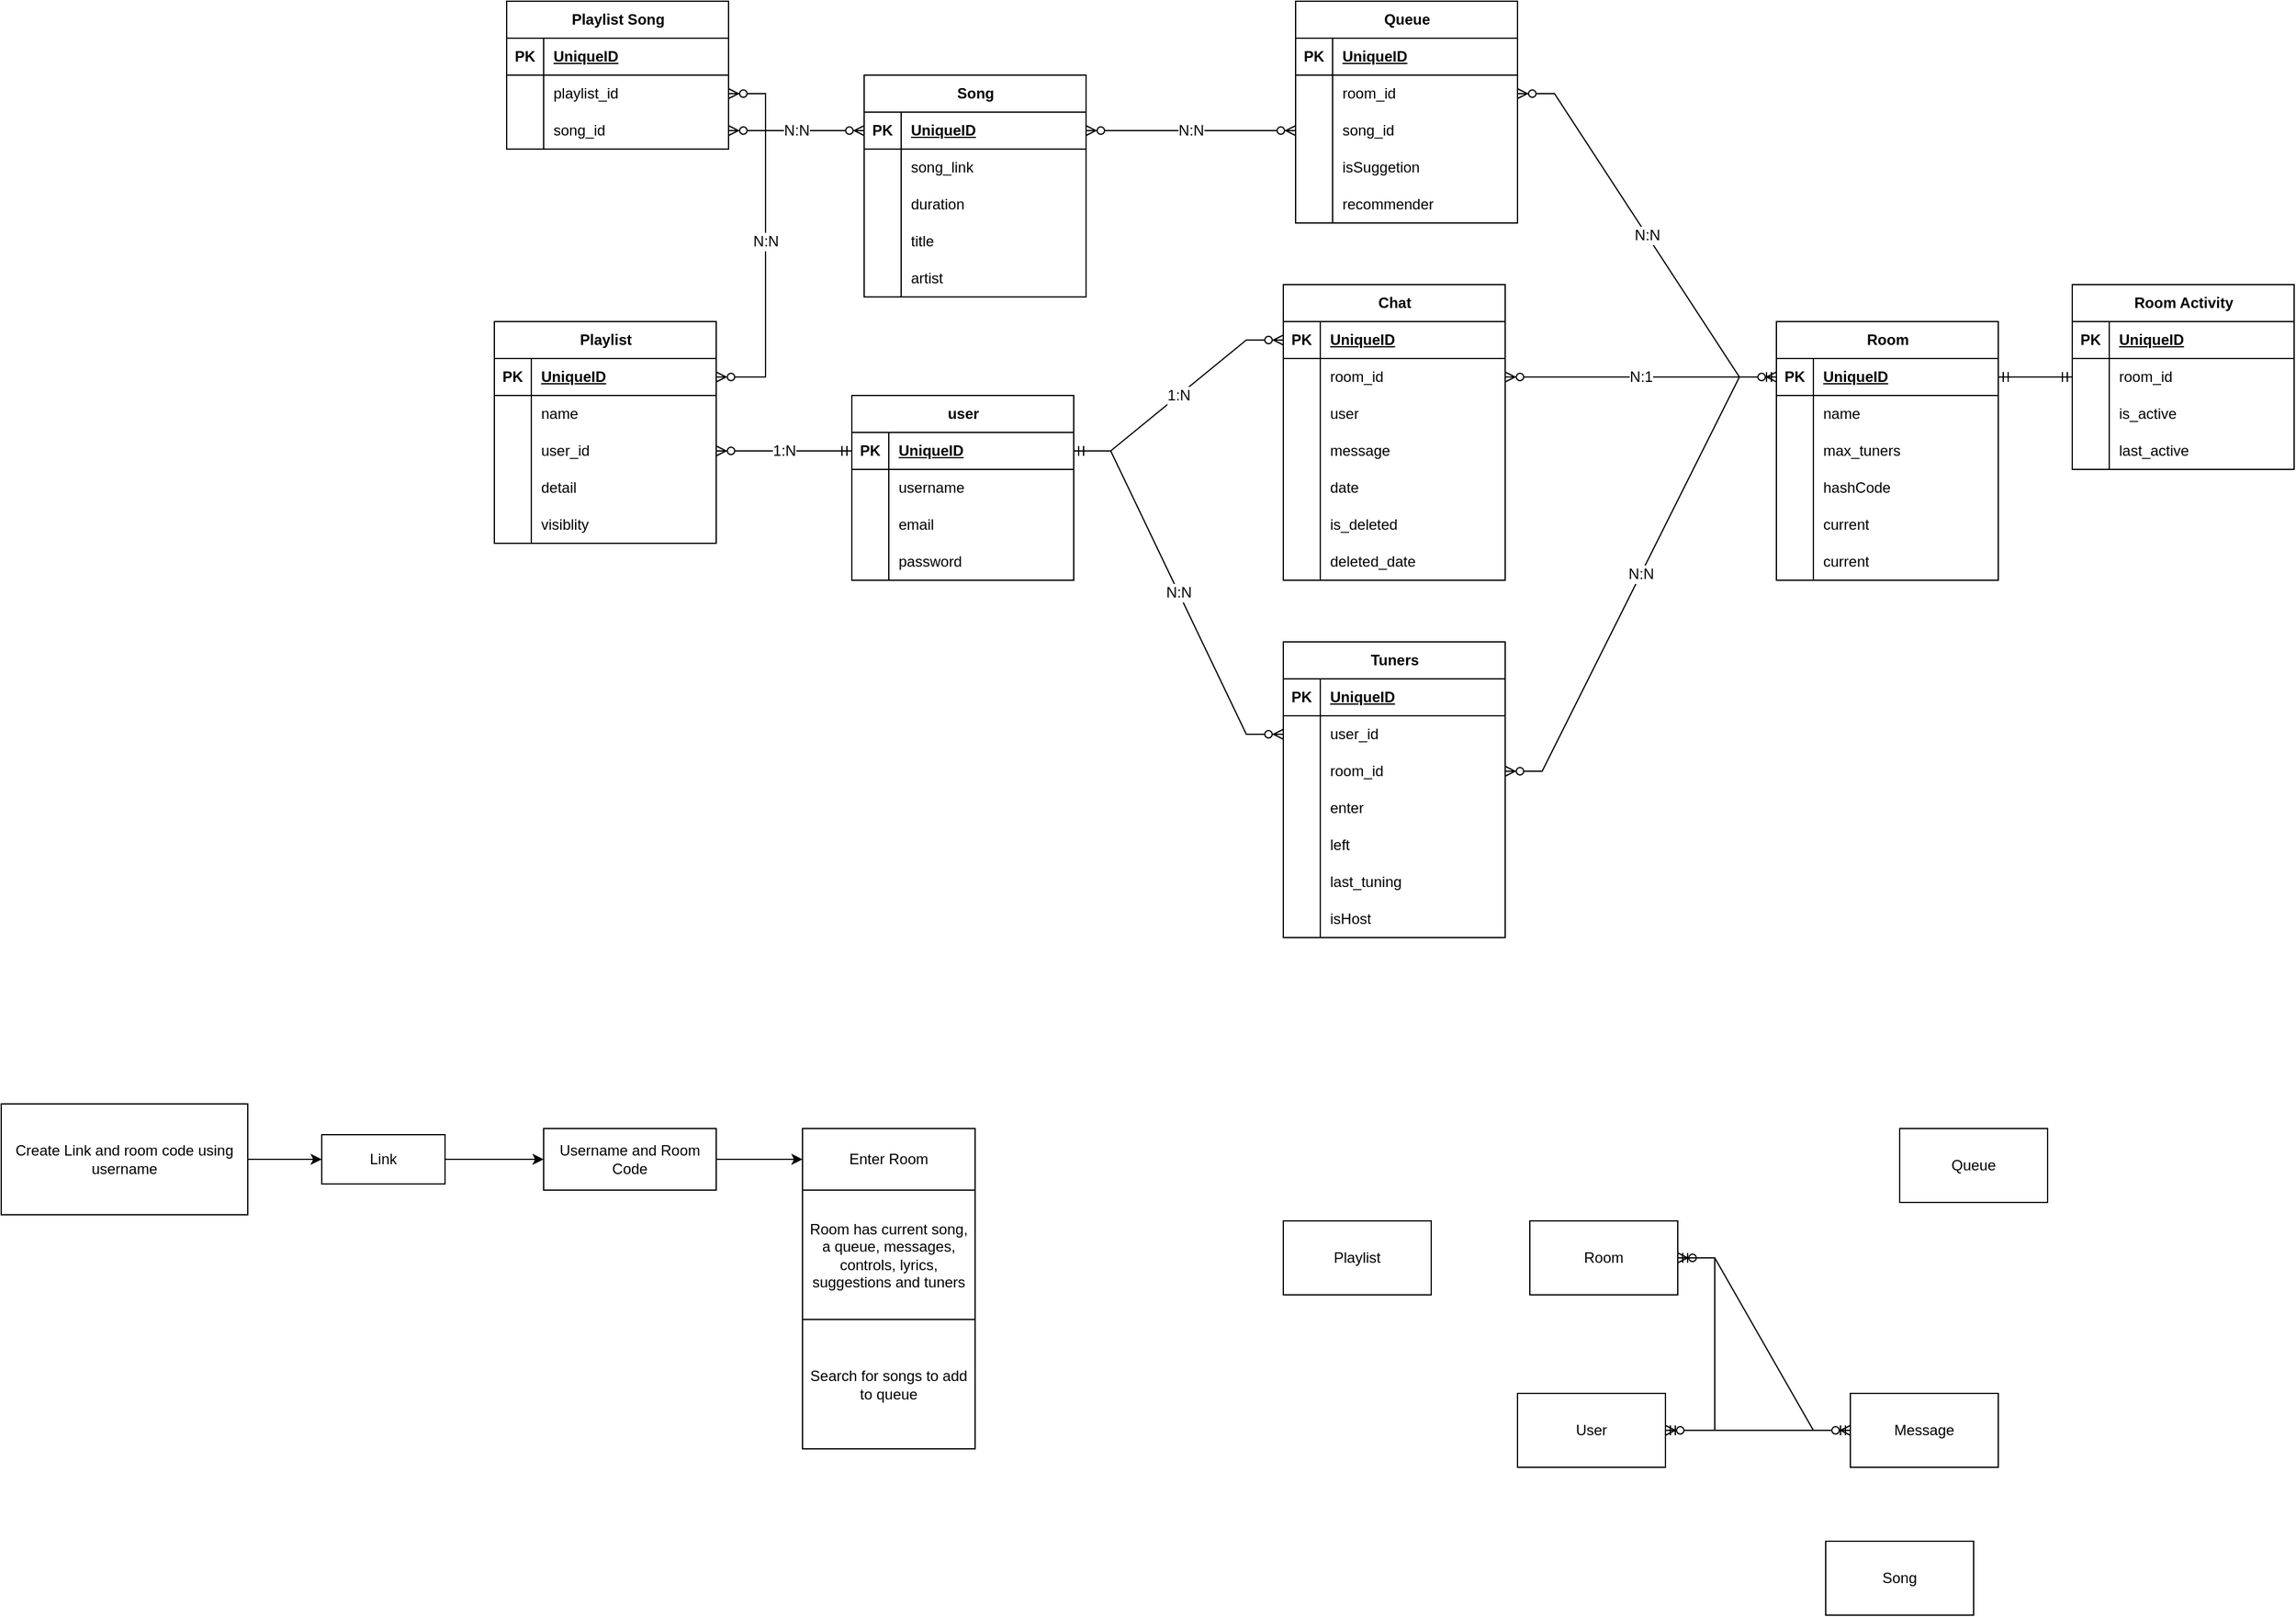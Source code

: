 <mxfile version="25.0.3">
  <diagram name="Page-1" id="rx3iFPvRN9Q11TfJFBri">
    <mxGraphModel dx="2376" dy="1898" grid="1" gridSize="10" guides="1" tooltips="1" connect="1" arrows="1" fold="1" page="1" pageScale="1" pageWidth="850" pageHeight="1100" math="0" shadow="0">
      <root>
        <mxCell id="0" />
        <mxCell id="1" parent="0" />
        <mxCell id="g3I9IF7laxxbKcD7NQdC-1" value="user" style="shape=table;startSize=30;container=1;collapsible=1;childLayout=tableLayout;fixedRows=1;rowLines=0;fontStyle=1;align=center;resizeLast=1;html=1;" parent="1" vertex="1">
          <mxGeometry x="450" y="140" width="180" height="150" as="geometry" />
        </mxCell>
        <mxCell id="g3I9IF7laxxbKcD7NQdC-2" value="" style="shape=tableRow;horizontal=0;startSize=0;swimlaneHead=0;swimlaneBody=0;fillColor=none;collapsible=0;dropTarget=0;points=[[0,0.5],[1,0.5]];portConstraint=eastwest;top=0;left=0;right=0;bottom=1;" parent="g3I9IF7laxxbKcD7NQdC-1" vertex="1">
          <mxGeometry y="30" width="180" height="30" as="geometry" />
        </mxCell>
        <mxCell id="g3I9IF7laxxbKcD7NQdC-3" value="PK" style="shape=partialRectangle;connectable=0;fillColor=none;top=0;left=0;bottom=0;right=0;fontStyle=1;overflow=hidden;whiteSpace=wrap;html=1;" parent="g3I9IF7laxxbKcD7NQdC-2" vertex="1">
          <mxGeometry width="30" height="30" as="geometry">
            <mxRectangle width="30" height="30" as="alternateBounds" />
          </mxGeometry>
        </mxCell>
        <mxCell id="g3I9IF7laxxbKcD7NQdC-4" value="UniqueID" style="shape=partialRectangle;connectable=0;fillColor=none;top=0;left=0;bottom=0;right=0;align=left;spacingLeft=6;fontStyle=5;overflow=hidden;whiteSpace=wrap;html=1;" parent="g3I9IF7laxxbKcD7NQdC-2" vertex="1">
          <mxGeometry x="30" width="150" height="30" as="geometry">
            <mxRectangle width="150" height="30" as="alternateBounds" />
          </mxGeometry>
        </mxCell>
        <mxCell id="g3I9IF7laxxbKcD7NQdC-5" value="" style="shape=tableRow;horizontal=0;startSize=0;swimlaneHead=0;swimlaneBody=0;fillColor=none;collapsible=0;dropTarget=0;points=[[0,0.5],[1,0.5]];portConstraint=eastwest;top=0;left=0;right=0;bottom=0;" parent="g3I9IF7laxxbKcD7NQdC-1" vertex="1">
          <mxGeometry y="60" width="180" height="30" as="geometry" />
        </mxCell>
        <mxCell id="g3I9IF7laxxbKcD7NQdC-6" value="" style="shape=partialRectangle;connectable=0;fillColor=none;top=0;left=0;bottom=0;right=0;editable=1;overflow=hidden;whiteSpace=wrap;html=1;" parent="g3I9IF7laxxbKcD7NQdC-5" vertex="1">
          <mxGeometry width="30" height="30" as="geometry">
            <mxRectangle width="30" height="30" as="alternateBounds" />
          </mxGeometry>
        </mxCell>
        <mxCell id="g3I9IF7laxxbKcD7NQdC-7" value="username" style="shape=partialRectangle;connectable=0;fillColor=none;top=0;left=0;bottom=0;right=0;align=left;spacingLeft=6;overflow=hidden;whiteSpace=wrap;html=1;" parent="g3I9IF7laxxbKcD7NQdC-5" vertex="1">
          <mxGeometry x="30" width="150" height="30" as="geometry">
            <mxRectangle width="150" height="30" as="alternateBounds" />
          </mxGeometry>
        </mxCell>
        <mxCell id="g3I9IF7laxxbKcD7NQdC-8" value="" style="shape=tableRow;horizontal=0;startSize=0;swimlaneHead=0;swimlaneBody=0;fillColor=none;collapsible=0;dropTarget=0;points=[[0,0.5],[1,0.5]];portConstraint=eastwest;top=0;left=0;right=0;bottom=0;" parent="g3I9IF7laxxbKcD7NQdC-1" vertex="1">
          <mxGeometry y="90" width="180" height="30" as="geometry" />
        </mxCell>
        <mxCell id="g3I9IF7laxxbKcD7NQdC-9" value="" style="shape=partialRectangle;connectable=0;fillColor=none;top=0;left=0;bottom=0;right=0;editable=1;overflow=hidden;whiteSpace=wrap;html=1;" parent="g3I9IF7laxxbKcD7NQdC-8" vertex="1">
          <mxGeometry width="30" height="30" as="geometry">
            <mxRectangle width="30" height="30" as="alternateBounds" />
          </mxGeometry>
        </mxCell>
        <mxCell id="g3I9IF7laxxbKcD7NQdC-10" value="email" style="shape=partialRectangle;connectable=0;fillColor=none;top=0;left=0;bottom=0;right=0;align=left;spacingLeft=6;overflow=hidden;whiteSpace=wrap;html=1;" parent="g3I9IF7laxxbKcD7NQdC-8" vertex="1">
          <mxGeometry x="30" width="150" height="30" as="geometry">
            <mxRectangle width="150" height="30" as="alternateBounds" />
          </mxGeometry>
        </mxCell>
        <mxCell id="g3I9IF7laxxbKcD7NQdC-11" value="" style="shape=tableRow;horizontal=0;startSize=0;swimlaneHead=0;swimlaneBody=0;fillColor=none;collapsible=0;dropTarget=0;points=[[0,0.5],[1,0.5]];portConstraint=eastwest;top=0;left=0;right=0;bottom=0;" parent="g3I9IF7laxxbKcD7NQdC-1" vertex="1">
          <mxGeometry y="120" width="180" height="30" as="geometry" />
        </mxCell>
        <mxCell id="g3I9IF7laxxbKcD7NQdC-12" value="" style="shape=partialRectangle;connectable=0;fillColor=none;top=0;left=0;bottom=0;right=0;editable=1;overflow=hidden;whiteSpace=wrap;html=1;" parent="g3I9IF7laxxbKcD7NQdC-11" vertex="1">
          <mxGeometry width="30" height="30" as="geometry">
            <mxRectangle width="30" height="30" as="alternateBounds" />
          </mxGeometry>
        </mxCell>
        <mxCell id="g3I9IF7laxxbKcD7NQdC-13" value="password" style="shape=partialRectangle;connectable=0;fillColor=none;top=0;left=0;bottom=0;right=0;align=left;spacingLeft=6;overflow=hidden;whiteSpace=wrap;html=1;" parent="g3I9IF7laxxbKcD7NQdC-11" vertex="1">
          <mxGeometry x="30" width="150" height="30" as="geometry">
            <mxRectangle width="150" height="30" as="alternateBounds" />
          </mxGeometry>
        </mxCell>
        <mxCell id="g3I9IF7laxxbKcD7NQdC-14" value="Room" style="shape=table;startSize=30;container=1;collapsible=1;childLayout=tableLayout;fixedRows=1;rowLines=0;fontStyle=1;align=center;resizeLast=1;html=1;" parent="1" vertex="1">
          <mxGeometry x="1200" y="80" width="180" height="210" as="geometry" />
        </mxCell>
        <mxCell id="g3I9IF7laxxbKcD7NQdC-15" value="" style="shape=tableRow;horizontal=0;startSize=0;swimlaneHead=0;swimlaneBody=0;fillColor=none;collapsible=0;dropTarget=0;points=[[0,0.5],[1,0.5]];portConstraint=eastwest;top=0;left=0;right=0;bottom=1;" parent="g3I9IF7laxxbKcD7NQdC-14" vertex="1">
          <mxGeometry y="30" width="180" height="30" as="geometry" />
        </mxCell>
        <mxCell id="g3I9IF7laxxbKcD7NQdC-16" value="PK" style="shape=partialRectangle;connectable=0;fillColor=none;top=0;left=0;bottom=0;right=0;fontStyle=1;overflow=hidden;whiteSpace=wrap;html=1;" parent="g3I9IF7laxxbKcD7NQdC-15" vertex="1">
          <mxGeometry width="30" height="30" as="geometry">
            <mxRectangle width="30" height="30" as="alternateBounds" />
          </mxGeometry>
        </mxCell>
        <mxCell id="g3I9IF7laxxbKcD7NQdC-17" value="UniqueID" style="shape=partialRectangle;connectable=0;fillColor=none;top=0;left=0;bottom=0;right=0;align=left;spacingLeft=6;fontStyle=5;overflow=hidden;whiteSpace=wrap;html=1;" parent="g3I9IF7laxxbKcD7NQdC-15" vertex="1">
          <mxGeometry x="30" width="150" height="30" as="geometry">
            <mxRectangle width="150" height="30" as="alternateBounds" />
          </mxGeometry>
        </mxCell>
        <mxCell id="g3I9IF7laxxbKcD7NQdC-18" value="" style="shape=tableRow;horizontal=0;startSize=0;swimlaneHead=0;swimlaneBody=0;fillColor=none;collapsible=0;dropTarget=0;points=[[0,0.5],[1,0.5]];portConstraint=eastwest;top=0;left=0;right=0;bottom=0;" parent="g3I9IF7laxxbKcD7NQdC-14" vertex="1">
          <mxGeometry y="60" width="180" height="30" as="geometry" />
        </mxCell>
        <mxCell id="g3I9IF7laxxbKcD7NQdC-19" value="" style="shape=partialRectangle;connectable=0;fillColor=none;top=0;left=0;bottom=0;right=0;editable=1;overflow=hidden;whiteSpace=wrap;html=1;" parent="g3I9IF7laxxbKcD7NQdC-18" vertex="1">
          <mxGeometry width="30" height="30" as="geometry">
            <mxRectangle width="30" height="30" as="alternateBounds" />
          </mxGeometry>
        </mxCell>
        <mxCell id="g3I9IF7laxxbKcD7NQdC-20" value="name" style="shape=partialRectangle;connectable=0;fillColor=none;top=0;left=0;bottom=0;right=0;align=left;spacingLeft=6;overflow=hidden;whiteSpace=wrap;html=1;" parent="g3I9IF7laxxbKcD7NQdC-18" vertex="1">
          <mxGeometry x="30" width="150" height="30" as="geometry">
            <mxRectangle width="150" height="30" as="alternateBounds" />
          </mxGeometry>
        </mxCell>
        <mxCell id="g3I9IF7laxxbKcD7NQdC-21" value="" style="shape=tableRow;horizontal=0;startSize=0;swimlaneHead=0;swimlaneBody=0;fillColor=none;collapsible=0;dropTarget=0;points=[[0,0.5],[1,0.5]];portConstraint=eastwest;top=0;left=0;right=0;bottom=0;" parent="g3I9IF7laxxbKcD7NQdC-14" vertex="1">
          <mxGeometry y="90" width="180" height="30" as="geometry" />
        </mxCell>
        <mxCell id="g3I9IF7laxxbKcD7NQdC-22" value="" style="shape=partialRectangle;connectable=0;fillColor=none;top=0;left=0;bottom=0;right=0;editable=1;overflow=hidden;whiteSpace=wrap;html=1;" parent="g3I9IF7laxxbKcD7NQdC-21" vertex="1">
          <mxGeometry width="30" height="30" as="geometry">
            <mxRectangle width="30" height="30" as="alternateBounds" />
          </mxGeometry>
        </mxCell>
        <mxCell id="g3I9IF7laxxbKcD7NQdC-23" value="max_tuners" style="shape=partialRectangle;connectable=0;fillColor=none;top=0;left=0;bottom=0;right=0;align=left;spacingLeft=6;overflow=hidden;whiteSpace=wrap;html=1;" parent="g3I9IF7laxxbKcD7NQdC-21" vertex="1">
          <mxGeometry x="30" width="150" height="30" as="geometry">
            <mxRectangle width="150" height="30" as="alternateBounds" />
          </mxGeometry>
        </mxCell>
        <mxCell id="g3I9IF7laxxbKcD7NQdC-24" value="" style="shape=tableRow;horizontal=0;startSize=0;swimlaneHead=0;swimlaneBody=0;fillColor=none;collapsible=0;dropTarget=0;points=[[0,0.5],[1,0.5]];portConstraint=eastwest;top=0;left=0;right=0;bottom=0;" parent="g3I9IF7laxxbKcD7NQdC-14" vertex="1">
          <mxGeometry y="120" width="180" height="30" as="geometry" />
        </mxCell>
        <mxCell id="g3I9IF7laxxbKcD7NQdC-25" value="" style="shape=partialRectangle;connectable=0;fillColor=none;top=0;left=0;bottom=0;right=0;editable=1;overflow=hidden;whiteSpace=wrap;html=1;" parent="g3I9IF7laxxbKcD7NQdC-24" vertex="1">
          <mxGeometry width="30" height="30" as="geometry">
            <mxRectangle width="30" height="30" as="alternateBounds" />
          </mxGeometry>
        </mxCell>
        <mxCell id="g3I9IF7laxxbKcD7NQdC-26" value="hashCode" style="shape=partialRectangle;connectable=0;fillColor=none;top=0;left=0;bottom=0;right=0;align=left;spacingLeft=6;overflow=hidden;whiteSpace=wrap;html=1;" parent="g3I9IF7laxxbKcD7NQdC-24" vertex="1">
          <mxGeometry x="30" width="150" height="30" as="geometry">
            <mxRectangle width="150" height="30" as="alternateBounds" />
          </mxGeometry>
        </mxCell>
        <mxCell id="g3I9IF7laxxbKcD7NQdC-40" style="shape=tableRow;horizontal=0;startSize=0;swimlaneHead=0;swimlaneBody=0;fillColor=none;collapsible=0;dropTarget=0;points=[[0,0.5],[1,0.5]];portConstraint=eastwest;top=0;left=0;right=0;bottom=0;" parent="g3I9IF7laxxbKcD7NQdC-14" vertex="1">
          <mxGeometry y="150" width="180" height="30" as="geometry" />
        </mxCell>
        <mxCell id="g3I9IF7laxxbKcD7NQdC-41" style="shape=partialRectangle;connectable=0;fillColor=none;top=0;left=0;bottom=0;right=0;editable=1;overflow=hidden;whiteSpace=wrap;html=1;" parent="g3I9IF7laxxbKcD7NQdC-40" vertex="1">
          <mxGeometry width="30" height="30" as="geometry">
            <mxRectangle width="30" height="30" as="alternateBounds" />
          </mxGeometry>
        </mxCell>
        <mxCell id="g3I9IF7laxxbKcD7NQdC-42" value="current" style="shape=partialRectangle;connectable=0;fillColor=none;top=0;left=0;bottom=0;right=0;align=left;spacingLeft=6;overflow=hidden;whiteSpace=wrap;html=1;" parent="g3I9IF7laxxbKcD7NQdC-40" vertex="1">
          <mxGeometry x="30" width="150" height="30" as="geometry">
            <mxRectangle width="150" height="30" as="alternateBounds" />
          </mxGeometry>
        </mxCell>
        <mxCell id="g3I9IF7laxxbKcD7NQdC-43" style="shape=tableRow;horizontal=0;startSize=0;swimlaneHead=0;swimlaneBody=0;fillColor=none;collapsible=0;dropTarget=0;points=[[0,0.5],[1,0.5]];portConstraint=eastwest;top=0;left=0;right=0;bottom=0;" parent="g3I9IF7laxxbKcD7NQdC-14" vertex="1">
          <mxGeometry y="180" width="180" height="30" as="geometry" />
        </mxCell>
        <mxCell id="g3I9IF7laxxbKcD7NQdC-44" style="shape=partialRectangle;connectable=0;fillColor=none;top=0;left=0;bottom=0;right=0;editable=1;overflow=hidden;whiteSpace=wrap;html=1;" parent="g3I9IF7laxxbKcD7NQdC-43" vertex="1">
          <mxGeometry width="30" height="30" as="geometry">
            <mxRectangle width="30" height="30" as="alternateBounds" />
          </mxGeometry>
        </mxCell>
        <mxCell id="g3I9IF7laxxbKcD7NQdC-45" value="current" style="shape=partialRectangle;connectable=0;fillColor=none;top=0;left=0;bottom=0;right=0;align=left;spacingLeft=6;overflow=hidden;whiteSpace=wrap;html=1;" parent="g3I9IF7laxxbKcD7NQdC-43" vertex="1">
          <mxGeometry x="30" width="150" height="30" as="geometry">
            <mxRectangle width="150" height="30" as="alternateBounds" />
          </mxGeometry>
        </mxCell>
        <mxCell id="g3I9IF7laxxbKcD7NQdC-27" value="Playlist" style="shape=table;startSize=30;container=1;collapsible=1;childLayout=tableLayout;fixedRows=1;rowLines=0;fontStyle=1;align=center;resizeLast=1;html=1;" parent="1" vertex="1">
          <mxGeometry x="160" y="80" width="180" height="180" as="geometry" />
        </mxCell>
        <mxCell id="g3I9IF7laxxbKcD7NQdC-28" value="" style="shape=tableRow;horizontal=0;startSize=0;swimlaneHead=0;swimlaneBody=0;fillColor=none;collapsible=0;dropTarget=0;points=[[0,0.5],[1,0.5]];portConstraint=eastwest;top=0;left=0;right=0;bottom=1;" parent="g3I9IF7laxxbKcD7NQdC-27" vertex="1">
          <mxGeometry y="30" width="180" height="30" as="geometry" />
        </mxCell>
        <mxCell id="g3I9IF7laxxbKcD7NQdC-29" value="PK" style="shape=partialRectangle;connectable=0;fillColor=none;top=0;left=0;bottom=0;right=0;fontStyle=1;overflow=hidden;whiteSpace=wrap;html=1;" parent="g3I9IF7laxxbKcD7NQdC-28" vertex="1">
          <mxGeometry width="30" height="30" as="geometry">
            <mxRectangle width="30" height="30" as="alternateBounds" />
          </mxGeometry>
        </mxCell>
        <mxCell id="g3I9IF7laxxbKcD7NQdC-30" value="UniqueID" style="shape=partialRectangle;connectable=0;fillColor=none;top=0;left=0;bottom=0;right=0;align=left;spacingLeft=6;fontStyle=5;overflow=hidden;whiteSpace=wrap;html=1;" parent="g3I9IF7laxxbKcD7NQdC-28" vertex="1">
          <mxGeometry x="30" width="150" height="30" as="geometry">
            <mxRectangle width="150" height="30" as="alternateBounds" />
          </mxGeometry>
        </mxCell>
        <mxCell id="g3I9IF7laxxbKcD7NQdC-31" value="" style="shape=tableRow;horizontal=0;startSize=0;swimlaneHead=0;swimlaneBody=0;fillColor=none;collapsible=0;dropTarget=0;points=[[0,0.5],[1,0.5]];portConstraint=eastwest;top=0;left=0;right=0;bottom=0;" parent="g3I9IF7laxxbKcD7NQdC-27" vertex="1">
          <mxGeometry y="60" width="180" height="30" as="geometry" />
        </mxCell>
        <mxCell id="g3I9IF7laxxbKcD7NQdC-32" value="" style="shape=partialRectangle;connectable=0;fillColor=none;top=0;left=0;bottom=0;right=0;editable=1;overflow=hidden;whiteSpace=wrap;html=1;" parent="g3I9IF7laxxbKcD7NQdC-31" vertex="1">
          <mxGeometry width="30" height="30" as="geometry">
            <mxRectangle width="30" height="30" as="alternateBounds" />
          </mxGeometry>
        </mxCell>
        <mxCell id="g3I9IF7laxxbKcD7NQdC-33" value="name" style="shape=partialRectangle;connectable=0;fillColor=none;top=0;left=0;bottom=0;right=0;align=left;spacingLeft=6;overflow=hidden;whiteSpace=wrap;html=1;" parent="g3I9IF7laxxbKcD7NQdC-31" vertex="1">
          <mxGeometry x="30" width="150" height="30" as="geometry">
            <mxRectangle width="150" height="30" as="alternateBounds" />
          </mxGeometry>
        </mxCell>
        <mxCell id="g3I9IF7laxxbKcD7NQdC-34" value="" style="shape=tableRow;horizontal=0;startSize=0;swimlaneHead=0;swimlaneBody=0;fillColor=none;collapsible=0;dropTarget=0;points=[[0,0.5],[1,0.5]];portConstraint=eastwest;top=0;left=0;right=0;bottom=0;" parent="g3I9IF7laxxbKcD7NQdC-27" vertex="1">
          <mxGeometry y="90" width="180" height="30" as="geometry" />
        </mxCell>
        <mxCell id="g3I9IF7laxxbKcD7NQdC-35" value="" style="shape=partialRectangle;connectable=0;fillColor=none;top=0;left=0;bottom=0;right=0;editable=1;overflow=hidden;whiteSpace=wrap;html=1;" parent="g3I9IF7laxxbKcD7NQdC-34" vertex="1">
          <mxGeometry width="30" height="30" as="geometry">
            <mxRectangle width="30" height="30" as="alternateBounds" />
          </mxGeometry>
        </mxCell>
        <mxCell id="g3I9IF7laxxbKcD7NQdC-36" value="user_id" style="shape=partialRectangle;connectable=0;fillColor=none;top=0;left=0;bottom=0;right=0;align=left;spacingLeft=6;overflow=hidden;whiteSpace=wrap;html=1;" parent="g3I9IF7laxxbKcD7NQdC-34" vertex="1">
          <mxGeometry x="30" width="150" height="30" as="geometry">
            <mxRectangle width="150" height="30" as="alternateBounds" />
          </mxGeometry>
        </mxCell>
        <mxCell id="g3I9IF7laxxbKcD7NQdC-37" value="" style="shape=tableRow;horizontal=0;startSize=0;swimlaneHead=0;swimlaneBody=0;fillColor=none;collapsible=0;dropTarget=0;points=[[0,0.5],[1,0.5]];portConstraint=eastwest;top=0;left=0;right=0;bottom=0;" parent="g3I9IF7laxxbKcD7NQdC-27" vertex="1">
          <mxGeometry y="120" width="180" height="30" as="geometry" />
        </mxCell>
        <mxCell id="g3I9IF7laxxbKcD7NQdC-38" value="" style="shape=partialRectangle;connectable=0;fillColor=none;top=0;left=0;bottom=0;right=0;editable=1;overflow=hidden;whiteSpace=wrap;html=1;" parent="g3I9IF7laxxbKcD7NQdC-37" vertex="1">
          <mxGeometry width="30" height="30" as="geometry">
            <mxRectangle width="30" height="30" as="alternateBounds" />
          </mxGeometry>
        </mxCell>
        <mxCell id="g3I9IF7laxxbKcD7NQdC-39" value="detail" style="shape=partialRectangle;connectable=0;fillColor=none;top=0;left=0;bottom=0;right=0;align=left;spacingLeft=6;overflow=hidden;whiteSpace=wrap;html=1;" parent="g3I9IF7laxxbKcD7NQdC-37" vertex="1">
          <mxGeometry x="30" width="150" height="30" as="geometry">
            <mxRectangle width="150" height="30" as="alternateBounds" />
          </mxGeometry>
        </mxCell>
        <mxCell id="g3I9IF7laxxbKcD7NQdC-218" style="shape=tableRow;horizontal=0;startSize=0;swimlaneHead=0;swimlaneBody=0;fillColor=none;collapsible=0;dropTarget=0;points=[[0,0.5],[1,0.5]];portConstraint=eastwest;top=0;left=0;right=0;bottom=0;" parent="g3I9IF7laxxbKcD7NQdC-27" vertex="1">
          <mxGeometry y="150" width="180" height="30" as="geometry" />
        </mxCell>
        <mxCell id="g3I9IF7laxxbKcD7NQdC-219" style="shape=partialRectangle;connectable=0;fillColor=none;top=0;left=0;bottom=0;right=0;editable=1;overflow=hidden;whiteSpace=wrap;html=1;" parent="g3I9IF7laxxbKcD7NQdC-218" vertex="1">
          <mxGeometry width="30" height="30" as="geometry">
            <mxRectangle width="30" height="30" as="alternateBounds" />
          </mxGeometry>
        </mxCell>
        <mxCell id="g3I9IF7laxxbKcD7NQdC-220" value="visiblity" style="shape=partialRectangle;connectable=0;fillColor=none;top=0;left=0;bottom=0;right=0;align=left;spacingLeft=6;overflow=hidden;whiteSpace=wrap;html=1;" parent="g3I9IF7laxxbKcD7NQdC-218" vertex="1">
          <mxGeometry x="30" width="150" height="30" as="geometry">
            <mxRectangle width="150" height="30" as="alternateBounds" />
          </mxGeometry>
        </mxCell>
        <mxCell id="g3I9IF7laxxbKcD7NQdC-49" value="Queue" style="shape=table;startSize=30;container=1;collapsible=1;childLayout=tableLayout;fixedRows=1;rowLines=0;fontStyle=1;align=center;resizeLast=1;html=1;" parent="1" vertex="1">
          <mxGeometry x="810" y="-180" width="180" height="180" as="geometry" />
        </mxCell>
        <mxCell id="g3I9IF7laxxbKcD7NQdC-50" value="" style="shape=tableRow;horizontal=0;startSize=0;swimlaneHead=0;swimlaneBody=0;fillColor=none;collapsible=0;dropTarget=0;points=[[0,0.5],[1,0.5]];portConstraint=eastwest;top=0;left=0;right=0;bottom=1;" parent="g3I9IF7laxxbKcD7NQdC-49" vertex="1">
          <mxGeometry y="30" width="180" height="30" as="geometry" />
        </mxCell>
        <mxCell id="g3I9IF7laxxbKcD7NQdC-51" value="PK" style="shape=partialRectangle;connectable=0;fillColor=none;top=0;left=0;bottom=0;right=0;fontStyle=1;overflow=hidden;whiteSpace=wrap;html=1;" parent="g3I9IF7laxxbKcD7NQdC-50" vertex="1">
          <mxGeometry width="30" height="30" as="geometry">
            <mxRectangle width="30" height="30" as="alternateBounds" />
          </mxGeometry>
        </mxCell>
        <mxCell id="g3I9IF7laxxbKcD7NQdC-52" value="UniqueID" style="shape=partialRectangle;connectable=0;fillColor=none;top=0;left=0;bottom=0;right=0;align=left;spacingLeft=6;fontStyle=5;overflow=hidden;whiteSpace=wrap;html=1;" parent="g3I9IF7laxxbKcD7NQdC-50" vertex="1">
          <mxGeometry x="30" width="150" height="30" as="geometry">
            <mxRectangle width="150" height="30" as="alternateBounds" />
          </mxGeometry>
        </mxCell>
        <mxCell id="g3I9IF7laxxbKcD7NQdC-53" value="" style="shape=tableRow;horizontal=0;startSize=0;swimlaneHead=0;swimlaneBody=0;fillColor=none;collapsible=0;dropTarget=0;points=[[0,0.5],[1,0.5]];portConstraint=eastwest;top=0;left=0;right=0;bottom=0;" parent="g3I9IF7laxxbKcD7NQdC-49" vertex="1">
          <mxGeometry y="60" width="180" height="30" as="geometry" />
        </mxCell>
        <mxCell id="g3I9IF7laxxbKcD7NQdC-54" value="" style="shape=partialRectangle;connectable=0;fillColor=none;top=0;left=0;bottom=0;right=0;editable=1;overflow=hidden;whiteSpace=wrap;html=1;" parent="g3I9IF7laxxbKcD7NQdC-53" vertex="1">
          <mxGeometry width="30" height="30" as="geometry">
            <mxRectangle width="30" height="30" as="alternateBounds" />
          </mxGeometry>
        </mxCell>
        <mxCell id="g3I9IF7laxxbKcD7NQdC-55" value="room_id" style="shape=partialRectangle;connectable=0;fillColor=none;top=0;left=0;bottom=0;right=0;align=left;spacingLeft=6;overflow=hidden;whiteSpace=wrap;html=1;" parent="g3I9IF7laxxbKcD7NQdC-53" vertex="1">
          <mxGeometry x="30" width="150" height="30" as="geometry">
            <mxRectangle width="150" height="30" as="alternateBounds" />
          </mxGeometry>
        </mxCell>
        <mxCell id="g3I9IF7laxxbKcD7NQdC-56" value="" style="shape=tableRow;horizontal=0;startSize=0;swimlaneHead=0;swimlaneBody=0;fillColor=none;collapsible=0;dropTarget=0;points=[[0,0.5],[1,0.5]];portConstraint=eastwest;top=0;left=0;right=0;bottom=0;" parent="g3I9IF7laxxbKcD7NQdC-49" vertex="1">
          <mxGeometry y="90" width="180" height="30" as="geometry" />
        </mxCell>
        <mxCell id="g3I9IF7laxxbKcD7NQdC-57" value="" style="shape=partialRectangle;connectable=0;fillColor=none;top=0;left=0;bottom=0;right=0;editable=1;overflow=hidden;whiteSpace=wrap;html=1;" parent="g3I9IF7laxxbKcD7NQdC-56" vertex="1">
          <mxGeometry width="30" height="30" as="geometry">
            <mxRectangle width="30" height="30" as="alternateBounds" />
          </mxGeometry>
        </mxCell>
        <mxCell id="g3I9IF7laxxbKcD7NQdC-58" value="song_id" style="shape=partialRectangle;connectable=0;fillColor=none;top=0;left=0;bottom=0;right=0;align=left;spacingLeft=6;overflow=hidden;whiteSpace=wrap;html=1;" parent="g3I9IF7laxxbKcD7NQdC-56" vertex="1">
          <mxGeometry x="30" width="150" height="30" as="geometry">
            <mxRectangle width="150" height="30" as="alternateBounds" />
          </mxGeometry>
        </mxCell>
        <mxCell id="g3I9IF7laxxbKcD7NQdC-59" value="" style="shape=tableRow;horizontal=0;startSize=0;swimlaneHead=0;swimlaneBody=0;fillColor=none;collapsible=0;dropTarget=0;points=[[0,0.5],[1,0.5]];portConstraint=eastwest;top=0;left=0;right=0;bottom=0;" parent="g3I9IF7laxxbKcD7NQdC-49" vertex="1">
          <mxGeometry y="120" width="180" height="30" as="geometry" />
        </mxCell>
        <mxCell id="g3I9IF7laxxbKcD7NQdC-60" value="" style="shape=partialRectangle;connectable=0;fillColor=none;top=0;left=0;bottom=0;right=0;editable=1;overflow=hidden;whiteSpace=wrap;html=1;" parent="g3I9IF7laxxbKcD7NQdC-59" vertex="1">
          <mxGeometry width="30" height="30" as="geometry">
            <mxRectangle width="30" height="30" as="alternateBounds" />
          </mxGeometry>
        </mxCell>
        <mxCell id="g3I9IF7laxxbKcD7NQdC-61" value="isSuggetion" style="shape=partialRectangle;connectable=0;fillColor=none;top=0;left=0;bottom=0;right=0;align=left;spacingLeft=6;overflow=hidden;whiteSpace=wrap;html=1;" parent="g3I9IF7laxxbKcD7NQdC-59" vertex="1">
          <mxGeometry x="30" width="150" height="30" as="geometry">
            <mxRectangle width="150" height="30" as="alternateBounds" />
          </mxGeometry>
        </mxCell>
        <mxCell id="g3I9IF7laxxbKcD7NQdC-186" style="shape=tableRow;horizontal=0;startSize=0;swimlaneHead=0;swimlaneBody=0;fillColor=none;collapsible=0;dropTarget=0;points=[[0,0.5],[1,0.5]];portConstraint=eastwest;top=0;left=0;right=0;bottom=0;" parent="g3I9IF7laxxbKcD7NQdC-49" vertex="1">
          <mxGeometry y="150" width="180" height="30" as="geometry" />
        </mxCell>
        <mxCell id="g3I9IF7laxxbKcD7NQdC-187" style="shape=partialRectangle;connectable=0;fillColor=none;top=0;left=0;bottom=0;right=0;editable=1;overflow=hidden;whiteSpace=wrap;html=1;" parent="g3I9IF7laxxbKcD7NQdC-186" vertex="1">
          <mxGeometry width="30" height="30" as="geometry">
            <mxRectangle width="30" height="30" as="alternateBounds" />
          </mxGeometry>
        </mxCell>
        <mxCell id="g3I9IF7laxxbKcD7NQdC-188" value="recommender" style="shape=partialRectangle;connectable=0;fillColor=none;top=0;left=0;bottom=0;right=0;align=left;spacingLeft=6;overflow=hidden;whiteSpace=wrap;html=1;" parent="g3I9IF7laxxbKcD7NQdC-186" vertex="1">
          <mxGeometry x="30" width="150" height="30" as="geometry">
            <mxRectangle width="150" height="30" as="alternateBounds" />
          </mxGeometry>
        </mxCell>
        <mxCell id="g3I9IF7laxxbKcD7NQdC-75" value="Playlist Song" style="shape=table;startSize=30;container=1;collapsible=1;childLayout=tableLayout;fixedRows=1;rowLines=0;fontStyle=1;align=center;resizeLast=1;html=1;" parent="1" vertex="1">
          <mxGeometry x="170" y="-180" width="180" height="120" as="geometry" />
        </mxCell>
        <mxCell id="g3I9IF7laxxbKcD7NQdC-76" value="" style="shape=tableRow;horizontal=0;startSize=0;swimlaneHead=0;swimlaneBody=0;fillColor=none;collapsible=0;dropTarget=0;points=[[0,0.5],[1,0.5]];portConstraint=eastwest;top=0;left=0;right=0;bottom=1;" parent="g3I9IF7laxxbKcD7NQdC-75" vertex="1">
          <mxGeometry y="30" width="180" height="30" as="geometry" />
        </mxCell>
        <mxCell id="g3I9IF7laxxbKcD7NQdC-77" value="PK" style="shape=partialRectangle;connectable=0;fillColor=none;top=0;left=0;bottom=0;right=0;fontStyle=1;overflow=hidden;whiteSpace=wrap;html=1;" parent="g3I9IF7laxxbKcD7NQdC-76" vertex="1">
          <mxGeometry width="30" height="30" as="geometry">
            <mxRectangle width="30" height="30" as="alternateBounds" />
          </mxGeometry>
        </mxCell>
        <mxCell id="g3I9IF7laxxbKcD7NQdC-78" value="UniqueID" style="shape=partialRectangle;connectable=0;fillColor=none;top=0;left=0;bottom=0;right=0;align=left;spacingLeft=6;fontStyle=5;overflow=hidden;whiteSpace=wrap;html=1;" parent="g3I9IF7laxxbKcD7NQdC-76" vertex="1">
          <mxGeometry x="30" width="150" height="30" as="geometry">
            <mxRectangle width="150" height="30" as="alternateBounds" />
          </mxGeometry>
        </mxCell>
        <mxCell id="g3I9IF7laxxbKcD7NQdC-79" value="" style="shape=tableRow;horizontal=0;startSize=0;swimlaneHead=0;swimlaneBody=0;fillColor=none;collapsible=0;dropTarget=0;points=[[0,0.5],[1,0.5]];portConstraint=eastwest;top=0;left=0;right=0;bottom=0;" parent="g3I9IF7laxxbKcD7NQdC-75" vertex="1">
          <mxGeometry y="60" width="180" height="30" as="geometry" />
        </mxCell>
        <mxCell id="g3I9IF7laxxbKcD7NQdC-80" value="" style="shape=partialRectangle;connectable=0;fillColor=none;top=0;left=0;bottom=0;right=0;editable=1;overflow=hidden;whiteSpace=wrap;html=1;" parent="g3I9IF7laxxbKcD7NQdC-79" vertex="1">
          <mxGeometry width="30" height="30" as="geometry">
            <mxRectangle width="30" height="30" as="alternateBounds" />
          </mxGeometry>
        </mxCell>
        <mxCell id="g3I9IF7laxxbKcD7NQdC-81" value="playlist_id" style="shape=partialRectangle;connectable=0;fillColor=none;top=0;left=0;bottom=0;right=0;align=left;spacingLeft=6;overflow=hidden;whiteSpace=wrap;html=1;" parent="g3I9IF7laxxbKcD7NQdC-79" vertex="1">
          <mxGeometry x="30" width="150" height="30" as="geometry">
            <mxRectangle width="150" height="30" as="alternateBounds" />
          </mxGeometry>
        </mxCell>
        <mxCell id="g3I9IF7laxxbKcD7NQdC-82" value="" style="shape=tableRow;horizontal=0;startSize=0;swimlaneHead=0;swimlaneBody=0;fillColor=none;collapsible=0;dropTarget=0;points=[[0,0.5],[1,0.5]];portConstraint=eastwest;top=0;left=0;right=0;bottom=0;" parent="g3I9IF7laxxbKcD7NQdC-75" vertex="1">
          <mxGeometry y="90" width="180" height="30" as="geometry" />
        </mxCell>
        <mxCell id="g3I9IF7laxxbKcD7NQdC-83" value="" style="shape=partialRectangle;connectable=0;fillColor=none;top=0;left=0;bottom=0;right=0;editable=1;overflow=hidden;whiteSpace=wrap;html=1;" parent="g3I9IF7laxxbKcD7NQdC-82" vertex="1">
          <mxGeometry width="30" height="30" as="geometry">
            <mxRectangle width="30" height="30" as="alternateBounds" />
          </mxGeometry>
        </mxCell>
        <mxCell id="g3I9IF7laxxbKcD7NQdC-84" value="song_id" style="shape=partialRectangle;connectable=0;fillColor=none;top=0;left=0;bottom=0;right=0;align=left;spacingLeft=6;overflow=hidden;whiteSpace=wrap;html=1;" parent="g3I9IF7laxxbKcD7NQdC-82" vertex="1">
          <mxGeometry x="30" width="150" height="30" as="geometry">
            <mxRectangle width="150" height="30" as="alternateBounds" />
          </mxGeometry>
        </mxCell>
        <mxCell id="g3I9IF7laxxbKcD7NQdC-89" value="1:N" style="edgeStyle=entityRelationEdgeStyle;fontSize=12;html=1;endArrow=ERzeroToMany;startArrow=ERmandOne;rounded=0;" parent="1" source="g3I9IF7laxxbKcD7NQdC-2" target="g3I9IF7laxxbKcD7NQdC-34" edge="1">
          <mxGeometry width="100" height="100" relative="1" as="geometry">
            <mxPoint x="120" y="195" as="sourcePoint" />
            <mxPoint x="50" y="225" as="targetPoint" />
          </mxGeometry>
        </mxCell>
        <mxCell id="g3I9IF7laxxbKcD7NQdC-137" value="Link" style="whiteSpace=wrap;html=1;align=center;" parent="1" vertex="1">
          <mxGeometry x="20" y="740" width="100" height="40" as="geometry" />
        </mxCell>
        <mxCell id="g3I9IF7laxxbKcD7NQdC-138" value="Username and Room Code" style="whiteSpace=wrap;html=1;align=center;" parent="1" vertex="1">
          <mxGeometry x="200" y="735" width="140" height="50" as="geometry" />
        </mxCell>
        <mxCell id="g3I9IF7laxxbKcD7NQdC-139" value="" style="endArrow=classic;html=1;rounded=0;" parent="1" source="g3I9IF7laxxbKcD7NQdC-137" target="g3I9IF7laxxbKcD7NQdC-138" edge="1">
          <mxGeometry width="50" height="50" relative="1" as="geometry">
            <mxPoint x="390" y="850" as="sourcePoint" />
            <mxPoint x="440" y="800" as="targetPoint" />
          </mxGeometry>
        </mxCell>
        <mxCell id="g3I9IF7laxxbKcD7NQdC-140" value="Enter Room" style="whiteSpace=wrap;html=1;align=center;" parent="1" vertex="1">
          <mxGeometry x="410" y="735" width="140" height="50" as="geometry" />
        </mxCell>
        <mxCell id="g3I9IF7laxxbKcD7NQdC-141" value="Create Link and room code using username" style="whiteSpace=wrap;html=1;align=center;" parent="1" vertex="1">
          <mxGeometry x="-240" y="715" width="200" height="90" as="geometry" />
        </mxCell>
        <mxCell id="g3I9IF7laxxbKcD7NQdC-142" value="" style="endArrow=classic;html=1;rounded=0;" parent="1" source="g3I9IF7laxxbKcD7NQdC-141" target="g3I9IF7laxxbKcD7NQdC-137" edge="1">
          <mxGeometry width="50" height="50" relative="1" as="geometry">
            <mxPoint x="-30" y="850" as="sourcePoint" />
            <mxPoint x="20" y="800" as="targetPoint" />
          </mxGeometry>
        </mxCell>
        <mxCell id="g3I9IF7laxxbKcD7NQdC-144" value="" style="endArrow=classic;html=1;rounded=0;" parent="1" source="g3I9IF7laxxbKcD7NQdC-138" target="g3I9IF7laxxbKcD7NQdC-140" edge="1">
          <mxGeometry width="50" height="50" relative="1" as="geometry">
            <mxPoint x="130" y="770" as="sourcePoint" />
            <mxPoint x="210" y="770" as="targetPoint" />
          </mxGeometry>
        </mxCell>
        <mxCell id="g3I9IF7laxxbKcD7NQdC-145" value="Room has current song, a queue, messages, controls, lyrics, suggestions and tuners" style="whiteSpace=wrap;html=1;align=center;" parent="1" vertex="1">
          <mxGeometry x="410" y="785" width="140" height="105" as="geometry" />
        </mxCell>
        <mxCell id="g3I9IF7laxxbKcD7NQdC-146" value="Search for songs to add to queue" style="whiteSpace=wrap;html=1;align=center;" parent="1" vertex="1">
          <mxGeometry x="410" y="890" width="140" height="105" as="geometry" />
        </mxCell>
        <mxCell id="g3I9IF7laxxbKcD7NQdC-147" value="Chat" style="shape=table;startSize=30;container=1;collapsible=1;childLayout=tableLayout;fixedRows=1;rowLines=0;fontStyle=1;align=center;resizeLast=1;html=1;" parent="1" vertex="1">
          <mxGeometry x="800" y="50" width="180" height="240" as="geometry" />
        </mxCell>
        <mxCell id="g3I9IF7laxxbKcD7NQdC-148" value="" style="shape=tableRow;horizontal=0;startSize=0;swimlaneHead=0;swimlaneBody=0;fillColor=none;collapsible=0;dropTarget=0;points=[[0,0.5],[1,0.5]];portConstraint=eastwest;top=0;left=0;right=0;bottom=1;" parent="g3I9IF7laxxbKcD7NQdC-147" vertex="1">
          <mxGeometry y="30" width="180" height="30" as="geometry" />
        </mxCell>
        <mxCell id="g3I9IF7laxxbKcD7NQdC-149" value="PK" style="shape=partialRectangle;connectable=0;fillColor=none;top=0;left=0;bottom=0;right=0;fontStyle=1;overflow=hidden;whiteSpace=wrap;html=1;" parent="g3I9IF7laxxbKcD7NQdC-148" vertex="1">
          <mxGeometry width="30" height="30" as="geometry">
            <mxRectangle width="30" height="30" as="alternateBounds" />
          </mxGeometry>
        </mxCell>
        <mxCell id="g3I9IF7laxxbKcD7NQdC-150" value="UniqueID" style="shape=partialRectangle;connectable=0;fillColor=none;top=0;left=0;bottom=0;right=0;align=left;spacingLeft=6;fontStyle=5;overflow=hidden;whiteSpace=wrap;html=1;" parent="g3I9IF7laxxbKcD7NQdC-148" vertex="1">
          <mxGeometry x="30" width="150" height="30" as="geometry">
            <mxRectangle width="150" height="30" as="alternateBounds" />
          </mxGeometry>
        </mxCell>
        <mxCell id="g3I9IF7laxxbKcD7NQdC-151" value="" style="shape=tableRow;horizontal=0;startSize=0;swimlaneHead=0;swimlaneBody=0;fillColor=none;collapsible=0;dropTarget=0;points=[[0,0.5],[1,0.5]];portConstraint=eastwest;top=0;left=0;right=0;bottom=0;" parent="g3I9IF7laxxbKcD7NQdC-147" vertex="1">
          <mxGeometry y="60" width="180" height="30" as="geometry" />
        </mxCell>
        <mxCell id="g3I9IF7laxxbKcD7NQdC-152" value="" style="shape=partialRectangle;connectable=0;fillColor=none;top=0;left=0;bottom=0;right=0;editable=1;overflow=hidden;whiteSpace=wrap;html=1;" parent="g3I9IF7laxxbKcD7NQdC-151" vertex="1">
          <mxGeometry width="30" height="30" as="geometry">
            <mxRectangle width="30" height="30" as="alternateBounds" />
          </mxGeometry>
        </mxCell>
        <mxCell id="g3I9IF7laxxbKcD7NQdC-153" value="room_id" style="shape=partialRectangle;connectable=0;fillColor=none;top=0;left=0;bottom=0;right=0;align=left;spacingLeft=6;overflow=hidden;whiteSpace=wrap;html=1;" parent="g3I9IF7laxxbKcD7NQdC-151" vertex="1">
          <mxGeometry x="30" width="150" height="30" as="geometry">
            <mxRectangle width="150" height="30" as="alternateBounds" />
          </mxGeometry>
        </mxCell>
        <mxCell id="g3I9IF7laxxbKcD7NQdC-154" value="" style="shape=tableRow;horizontal=0;startSize=0;swimlaneHead=0;swimlaneBody=0;fillColor=none;collapsible=0;dropTarget=0;points=[[0,0.5],[1,0.5]];portConstraint=eastwest;top=0;left=0;right=0;bottom=0;" parent="g3I9IF7laxxbKcD7NQdC-147" vertex="1">
          <mxGeometry y="90" width="180" height="30" as="geometry" />
        </mxCell>
        <mxCell id="g3I9IF7laxxbKcD7NQdC-155" value="" style="shape=partialRectangle;connectable=0;fillColor=none;top=0;left=0;bottom=0;right=0;editable=1;overflow=hidden;whiteSpace=wrap;html=1;" parent="g3I9IF7laxxbKcD7NQdC-154" vertex="1">
          <mxGeometry width="30" height="30" as="geometry">
            <mxRectangle width="30" height="30" as="alternateBounds" />
          </mxGeometry>
        </mxCell>
        <mxCell id="g3I9IF7laxxbKcD7NQdC-156" value="user" style="shape=partialRectangle;connectable=0;fillColor=none;top=0;left=0;bottom=0;right=0;align=left;spacingLeft=6;overflow=hidden;whiteSpace=wrap;html=1;" parent="g3I9IF7laxxbKcD7NQdC-154" vertex="1">
          <mxGeometry x="30" width="150" height="30" as="geometry">
            <mxRectangle width="150" height="30" as="alternateBounds" />
          </mxGeometry>
        </mxCell>
        <mxCell id="g3I9IF7laxxbKcD7NQdC-157" value="" style="shape=tableRow;horizontal=0;startSize=0;swimlaneHead=0;swimlaneBody=0;fillColor=none;collapsible=0;dropTarget=0;points=[[0,0.5],[1,0.5]];portConstraint=eastwest;top=0;left=0;right=0;bottom=0;" parent="g3I9IF7laxxbKcD7NQdC-147" vertex="1">
          <mxGeometry y="120" width="180" height="30" as="geometry" />
        </mxCell>
        <mxCell id="g3I9IF7laxxbKcD7NQdC-158" value="" style="shape=partialRectangle;connectable=0;fillColor=none;top=0;left=0;bottom=0;right=0;editable=1;overflow=hidden;whiteSpace=wrap;html=1;" parent="g3I9IF7laxxbKcD7NQdC-157" vertex="1">
          <mxGeometry width="30" height="30" as="geometry">
            <mxRectangle width="30" height="30" as="alternateBounds" />
          </mxGeometry>
        </mxCell>
        <mxCell id="g3I9IF7laxxbKcD7NQdC-159" value="message" style="shape=partialRectangle;connectable=0;fillColor=none;top=0;left=0;bottom=0;right=0;align=left;spacingLeft=6;overflow=hidden;whiteSpace=wrap;html=1;" parent="g3I9IF7laxxbKcD7NQdC-157" vertex="1">
          <mxGeometry x="30" width="150" height="30" as="geometry">
            <mxRectangle width="150" height="30" as="alternateBounds" />
          </mxGeometry>
        </mxCell>
        <mxCell id="g3I9IF7laxxbKcD7NQdC-160" style="shape=tableRow;horizontal=0;startSize=0;swimlaneHead=0;swimlaneBody=0;fillColor=none;collapsible=0;dropTarget=0;points=[[0,0.5],[1,0.5]];portConstraint=eastwest;top=0;left=0;right=0;bottom=0;" parent="g3I9IF7laxxbKcD7NQdC-147" vertex="1">
          <mxGeometry y="150" width="180" height="30" as="geometry" />
        </mxCell>
        <mxCell id="g3I9IF7laxxbKcD7NQdC-161" style="shape=partialRectangle;connectable=0;fillColor=none;top=0;left=0;bottom=0;right=0;editable=1;overflow=hidden;whiteSpace=wrap;html=1;" parent="g3I9IF7laxxbKcD7NQdC-160" vertex="1">
          <mxGeometry width="30" height="30" as="geometry">
            <mxRectangle width="30" height="30" as="alternateBounds" />
          </mxGeometry>
        </mxCell>
        <mxCell id="g3I9IF7laxxbKcD7NQdC-162" value="date" style="shape=partialRectangle;connectable=0;fillColor=none;top=0;left=0;bottom=0;right=0;align=left;spacingLeft=6;overflow=hidden;whiteSpace=wrap;html=1;" parent="g3I9IF7laxxbKcD7NQdC-160" vertex="1">
          <mxGeometry x="30" width="150" height="30" as="geometry">
            <mxRectangle width="150" height="30" as="alternateBounds" />
          </mxGeometry>
        </mxCell>
        <mxCell id="g3I9IF7laxxbKcD7NQdC-250" style="shape=tableRow;horizontal=0;startSize=0;swimlaneHead=0;swimlaneBody=0;fillColor=none;collapsible=0;dropTarget=0;points=[[0,0.5],[1,0.5]];portConstraint=eastwest;top=0;left=0;right=0;bottom=0;" parent="g3I9IF7laxxbKcD7NQdC-147" vertex="1">
          <mxGeometry y="180" width="180" height="30" as="geometry" />
        </mxCell>
        <mxCell id="g3I9IF7laxxbKcD7NQdC-251" style="shape=partialRectangle;connectable=0;fillColor=none;top=0;left=0;bottom=0;right=0;editable=1;overflow=hidden;whiteSpace=wrap;html=1;" parent="g3I9IF7laxxbKcD7NQdC-250" vertex="1">
          <mxGeometry width="30" height="30" as="geometry">
            <mxRectangle width="30" height="30" as="alternateBounds" />
          </mxGeometry>
        </mxCell>
        <mxCell id="g3I9IF7laxxbKcD7NQdC-252" value="is_deleted" style="shape=partialRectangle;connectable=0;fillColor=none;top=0;left=0;bottom=0;right=0;align=left;spacingLeft=6;overflow=hidden;whiteSpace=wrap;html=1;" parent="g3I9IF7laxxbKcD7NQdC-250" vertex="1">
          <mxGeometry x="30" width="150" height="30" as="geometry">
            <mxRectangle width="150" height="30" as="alternateBounds" />
          </mxGeometry>
        </mxCell>
        <mxCell id="g3I9IF7laxxbKcD7NQdC-253" style="shape=tableRow;horizontal=0;startSize=0;swimlaneHead=0;swimlaneBody=0;fillColor=none;collapsible=0;dropTarget=0;points=[[0,0.5],[1,0.5]];portConstraint=eastwest;top=0;left=0;right=0;bottom=0;" parent="g3I9IF7laxxbKcD7NQdC-147" vertex="1">
          <mxGeometry y="210" width="180" height="30" as="geometry" />
        </mxCell>
        <mxCell id="g3I9IF7laxxbKcD7NQdC-254" style="shape=partialRectangle;connectable=0;fillColor=none;top=0;left=0;bottom=0;right=0;editable=1;overflow=hidden;whiteSpace=wrap;html=1;" parent="g3I9IF7laxxbKcD7NQdC-253" vertex="1">
          <mxGeometry width="30" height="30" as="geometry">
            <mxRectangle width="30" height="30" as="alternateBounds" />
          </mxGeometry>
        </mxCell>
        <mxCell id="g3I9IF7laxxbKcD7NQdC-255" value="deleted_date" style="shape=partialRectangle;connectable=0;fillColor=none;top=0;left=0;bottom=0;right=0;align=left;spacingLeft=6;overflow=hidden;whiteSpace=wrap;html=1;" parent="g3I9IF7laxxbKcD7NQdC-253" vertex="1">
          <mxGeometry x="30" width="150" height="30" as="geometry">
            <mxRectangle width="150" height="30" as="alternateBounds" />
          </mxGeometry>
        </mxCell>
        <mxCell id="g3I9IF7laxxbKcD7NQdC-164" value="Tuners" style="shape=table;startSize=30;container=1;collapsible=1;childLayout=tableLayout;fixedRows=1;rowLines=0;fontStyle=1;align=center;resizeLast=1;html=1;" parent="1" vertex="1">
          <mxGeometry x="800" y="340" width="180" height="240" as="geometry" />
        </mxCell>
        <mxCell id="g3I9IF7laxxbKcD7NQdC-165" value="" style="shape=tableRow;horizontal=0;startSize=0;swimlaneHead=0;swimlaneBody=0;fillColor=none;collapsible=0;dropTarget=0;points=[[0,0.5],[1,0.5]];portConstraint=eastwest;top=0;left=0;right=0;bottom=1;" parent="g3I9IF7laxxbKcD7NQdC-164" vertex="1">
          <mxGeometry y="30" width="180" height="30" as="geometry" />
        </mxCell>
        <mxCell id="g3I9IF7laxxbKcD7NQdC-166" value="PK" style="shape=partialRectangle;connectable=0;fillColor=none;top=0;left=0;bottom=0;right=0;fontStyle=1;overflow=hidden;whiteSpace=wrap;html=1;" parent="g3I9IF7laxxbKcD7NQdC-165" vertex="1">
          <mxGeometry width="30" height="30" as="geometry">
            <mxRectangle width="30" height="30" as="alternateBounds" />
          </mxGeometry>
        </mxCell>
        <mxCell id="g3I9IF7laxxbKcD7NQdC-167" value="UniqueID" style="shape=partialRectangle;connectable=0;fillColor=none;top=0;left=0;bottom=0;right=0;align=left;spacingLeft=6;fontStyle=5;overflow=hidden;whiteSpace=wrap;html=1;" parent="g3I9IF7laxxbKcD7NQdC-165" vertex="1">
          <mxGeometry x="30" width="150" height="30" as="geometry">
            <mxRectangle width="150" height="30" as="alternateBounds" />
          </mxGeometry>
        </mxCell>
        <mxCell id="g3I9IF7laxxbKcD7NQdC-168" value="" style="shape=tableRow;horizontal=0;startSize=0;swimlaneHead=0;swimlaneBody=0;fillColor=none;collapsible=0;dropTarget=0;points=[[0,0.5],[1,0.5]];portConstraint=eastwest;top=0;left=0;right=0;bottom=0;" parent="g3I9IF7laxxbKcD7NQdC-164" vertex="1">
          <mxGeometry y="60" width="180" height="30" as="geometry" />
        </mxCell>
        <mxCell id="g3I9IF7laxxbKcD7NQdC-169" value="" style="shape=partialRectangle;connectable=0;fillColor=none;top=0;left=0;bottom=0;right=0;editable=1;overflow=hidden;whiteSpace=wrap;html=1;" parent="g3I9IF7laxxbKcD7NQdC-168" vertex="1">
          <mxGeometry width="30" height="30" as="geometry">
            <mxRectangle width="30" height="30" as="alternateBounds" />
          </mxGeometry>
        </mxCell>
        <mxCell id="g3I9IF7laxxbKcD7NQdC-170" value="user_id" style="shape=partialRectangle;connectable=0;fillColor=none;top=0;left=0;bottom=0;right=0;align=left;spacingLeft=6;overflow=hidden;whiteSpace=wrap;html=1;" parent="g3I9IF7laxxbKcD7NQdC-168" vertex="1">
          <mxGeometry x="30" width="150" height="30" as="geometry">
            <mxRectangle width="150" height="30" as="alternateBounds" />
          </mxGeometry>
        </mxCell>
        <mxCell id="g3I9IF7laxxbKcD7NQdC-171" value="" style="shape=tableRow;horizontal=0;startSize=0;swimlaneHead=0;swimlaneBody=0;fillColor=none;collapsible=0;dropTarget=0;points=[[0,0.5],[1,0.5]];portConstraint=eastwest;top=0;left=0;right=0;bottom=0;" parent="g3I9IF7laxxbKcD7NQdC-164" vertex="1">
          <mxGeometry y="90" width="180" height="30" as="geometry" />
        </mxCell>
        <mxCell id="g3I9IF7laxxbKcD7NQdC-172" value="" style="shape=partialRectangle;connectable=0;fillColor=none;top=0;left=0;bottom=0;right=0;editable=1;overflow=hidden;whiteSpace=wrap;html=1;" parent="g3I9IF7laxxbKcD7NQdC-171" vertex="1">
          <mxGeometry width="30" height="30" as="geometry">
            <mxRectangle width="30" height="30" as="alternateBounds" />
          </mxGeometry>
        </mxCell>
        <mxCell id="g3I9IF7laxxbKcD7NQdC-173" value="room_id" style="shape=partialRectangle;connectable=0;fillColor=none;top=0;left=0;bottom=0;right=0;align=left;spacingLeft=6;overflow=hidden;whiteSpace=wrap;html=1;" parent="g3I9IF7laxxbKcD7NQdC-171" vertex="1">
          <mxGeometry x="30" width="150" height="30" as="geometry">
            <mxRectangle width="150" height="30" as="alternateBounds" />
          </mxGeometry>
        </mxCell>
        <mxCell id="g3I9IF7laxxbKcD7NQdC-174" value="" style="shape=tableRow;horizontal=0;startSize=0;swimlaneHead=0;swimlaneBody=0;fillColor=none;collapsible=0;dropTarget=0;points=[[0,0.5],[1,0.5]];portConstraint=eastwest;top=0;left=0;right=0;bottom=0;" parent="g3I9IF7laxxbKcD7NQdC-164" vertex="1">
          <mxGeometry y="120" width="180" height="30" as="geometry" />
        </mxCell>
        <mxCell id="g3I9IF7laxxbKcD7NQdC-175" value="" style="shape=partialRectangle;connectable=0;fillColor=none;top=0;left=0;bottom=0;right=0;editable=1;overflow=hidden;whiteSpace=wrap;html=1;" parent="g3I9IF7laxxbKcD7NQdC-174" vertex="1">
          <mxGeometry width="30" height="30" as="geometry">
            <mxRectangle width="30" height="30" as="alternateBounds" />
          </mxGeometry>
        </mxCell>
        <mxCell id="g3I9IF7laxxbKcD7NQdC-176" value="enter" style="shape=partialRectangle;connectable=0;fillColor=none;top=0;left=0;bottom=0;right=0;align=left;spacingLeft=6;overflow=hidden;whiteSpace=wrap;html=1;" parent="g3I9IF7laxxbKcD7NQdC-174" vertex="1">
          <mxGeometry x="30" width="150" height="30" as="geometry">
            <mxRectangle width="150" height="30" as="alternateBounds" />
          </mxGeometry>
        </mxCell>
        <mxCell id="g3I9IF7laxxbKcD7NQdC-177" style="shape=tableRow;horizontal=0;startSize=0;swimlaneHead=0;swimlaneBody=0;fillColor=none;collapsible=0;dropTarget=0;points=[[0,0.5],[1,0.5]];portConstraint=eastwest;top=0;left=0;right=0;bottom=0;" parent="g3I9IF7laxxbKcD7NQdC-164" vertex="1">
          <mxGeometry y="150" width="180" height="30" as="geometry" />
        </mxCell>
        <mxCell id="g3I9IF7laxxbKcD7NQdC-178" style="shape=partialRectangle;connectable=0;fillColor=none;top=0;left=0;bottom=0;right=0;editable=1;overflow=hidden;whiteSpace=wrap;html=1;" parent="g3I9IF7laxxbKcD7NQdC-177" vertex="1">
          <mxGeometry width="30" height="30" as="geometry">
            <mxRectangle width="30" height="30" as="alternateBounds" />
          </mxGeometry>
        </mxCell>
        <mxCell id="g3I9IF7laxxbKcD7NQdC-179" value="left" style="shape=partialRectangle;connectable=0;fillColor=none;top=0;left=0;bottom=0;right=0;align=left;spacingLeft=6;overflow=hidden;whiteSpace=wrap;html=1;" parent="g3I9IF7laxxbKcD7NQdC-177" vertex="1">
          <mxGeometry x="30" width="150" height="30" as="geometry">
            <mxRectangle width="150" height="30" as="alternateBounds" />
          </mxGeometry>
        </mxCell>
        <mxCell id="g3I9IF7laxxbKcD7NQdC-256" style="shape=tableRow;horizontal=0;startSize=0;swimlaneHead=0;swimlaneBody=0;fillColor=none;collapsible=0;dropTarget=0;points=[[0,0.5],[1,0.5]];portConstraint=eastwest;top=0;left=0;right=0;bottom=0;" parent="g3I9IF7laxxbKcD7NQdC-164" vertex="1">
          <mxGeometry y="180" width="180" height="30" as="geometry" />
        </mxCell>
        <mxCell id="g3I9IF7laxxbKcD7NQdC-257" style="shape=partialRectangle;connectable=0;fillColor=none;top=0;left=0;bottom=0;right=0;editable=1;overflow=hidden;whiteSpace=wrap;html=1;" parent="g3I9IF7laxxbKcD7NQdC-256" vertex="1">
          <mxGeometry width="30" height="30" as="geometry">
            <mxRectangle width="30" height="30" as="alternateBounds" />
          </mxGeometry>
        </mxCell>
        <mxCell id="g3I9IF7laxxbKcD7NQdC-258" value="last_tuning" style="shape=partialRectangle;connectable=0;fillColor=none;top=0;left=0;bottom=0;right=0;align=left;spacingLeft=6;overflow=hidden;whiteSpace=wrap;html=1;" parent="g3I9IF7laxxbKcD7NQdC-256" vertex="1">
          <mxGeometry x="30" width="150" height="30" as="geometry">
            <mxRectangle width="150" height="30" as="alternateBounds" />
          </mxGeometry>
        </mxCell>
        <mxCell id="vG93JBcsaLxHIq857OoM-28" style="shape=tableRow;horizontal=0;startSize=0;swimlaneHead=0;swimlaneBody=0;fillColor=none;collapsible=0;dropTarget=0;points=[[0,0.5],[1,0.5]];portConstraint=eastwest;top=0;left=0;right=0;bottom=0;" vertex="1" parent="g3I9IF7laxxbKcD7NQdC-164">
          <mxGeometry y="210" width="180" height="30" as="geometry" />
        </mxCell>
        <mxCell id="vG93JBcsaLxHIq857OoM-29" style="shape=partialRectangle;connectable=0;fillColor=none;top=0;left=0;bottom=0;right=0;editable=1;overflow=hidden;whiteSpace=wrap;html=1;" vertex="1" parent="vG93JBcsaLxHIq857OoM-28">
          <mxGeometry width="30" height="30" as="geometry">
            <mxRectangle width="30" height="30" as="alternateBounds" />
          </mxGeometry>
        </mxCell>
        <mxCell id="vG93JBcsaLxHIq857OoM-30" value="isHost" style="shape=partialRectangle;connectable=0;fillColor=none;top=0;left=0;bottom=0;right=0;align=left;spacingLeft=6;overflow=hidden;whiteSpace=wrap;html=1;" vertex="1" parent="vG93JBcsaLxHIq857OoM-28">
          <mxGeometry x="30" width="150" height="30" as="geometry">
            <mxRectangle width="150" height="30" as="alternateBounds" />
          </mxGeometry>
        </mxCell>
        <mxCell id="g3I9IF7laxxbKcD7NQdC-183" value="N:N" style="edgeStyle=entityRelationEdgeStyle;fontSize=12;html=1;endArrow=ERzeroToMany;startArrow=ERmandOne;rounded=0;" parent="1" source="g3I9IF7laxxbKcD7NQdC-15" target="g3I9IF7laxxbKcD7NQdC-171" edge="1">
          <mxGeometry width="100" height="100" relative="1" as="geometry">
            <mxPoint x="530" y="195" as="sourcePoint" />
            <mxPoint x="600" y="255" as="targetPoint" />
          </mxGeometry>
        </mxCell>
        <mxCell id="g3I9IF7laxxbKcD7NQdC-198" value="Room Activity" style="shape=table;startSize=30;container=1;collapsible=1;childLayout=tableLayout;fixedRows=1;rowLines=0;fontStyle=1;align=center;resizeLast=1;html=1;" parent="1" vertex="1">
          <mxGeometry x="1440" y="50" width="180" height="150" as="geometry" />
        </mxCell>
        <mxCell id="g3I9IF7laxxbKcD7NQdC-199" value="" style="shape=tableRow;horizontal=0;startSize=0;swimlaneHead=0;swimlaneBody=0;fillColor=none;collapsible=0;dropTarget=0;points=[[0,0.5],[1,0.5]];portConstraint=eastwest;top=0;left=0;right=0;bottom=1;" parent="g3I9IF7laxxbKcD7NQdC-198" vertex="1">
          <mxGeometry y="30" width="180" height="30" as="geometry" />
        </mxCell>
        <mxCell id="g3I9IF7laxxbKcD7NQdC-200" value="PK" style="shape=partialRectangle;connectable=0;fillColor=none;top=0;left=0;bottom=0;right=0;fontStyle=1;overflow=hidden;whiteSpace=wrap;html=1;" parent="g3I9IF7laxxbKcD7NQdC-199" vertex="1">
          <mxGeometry width="30" height="30" as="geometry">
            <mxRectangle width="30" height="30" as="alternateBounds" />
          </mxGeometry>
        </mxCell>
        <mxCell id="g3I9IF7laxxbKcD7NQdC-201" value="UniqueID" style="shape=partialRectangle;connectable=0;fillColor=none;top=0;left=0;bottom=0;right=0;align=left;spacingLeft=6;fontStyle=5;overflow=hidden;whiteSpace=wrap;html=1;" parent="g3I9IF7laxxbKcD7NQdC-199" vertex="1">
          <mxGeometry x="30" width="150" height="30" as="geometry">
            <mxRectangle width="150" height="30" as="alternateBounds" />
          </mxGeometry>
        </mxCell>
        <mxCell id="g3I9IF7laxxbKcD7NQdC-202" value="" style="shape=tableRow;horizontal=0;startSize=0;swimlaneHead=0;swimlaneBody=0;fillColor=none;collapsible=0;dropTarget=0;points=[[0,0.5],[1,0.5]];portConstraint=eastwest;top=0;left=0;right=0;bottom=0;" parent="g3I9IF7laxxbKcD7NQdC-198" vertex="1">
          <mxGeometry y="60" width="180" height="30" as="geometry" />
        </mxCell>
        <mxCell id="g3I9IF7laxxbKcD7NQdC-203" value="" style="shape=partialRectangle;connectable=0;fillColor=none;top=0;left=0;bottom=0;right=0;editable=1;overflow=hidden;whiteSpace=wrap;html=1;" parent="g3I9IF7laxxbKcD7NQdC-202" vertex="1">
          <mxGeometry width="30" height="30" as="geometry">
            <mxRectangle width="30" height="30" as="alternateBounds" />
          </mxGeometry>
        </mxCell>
        <mxCell id="g3I9IF7laxxbKcD7NQdC-204" value="room_id" style="shape=partialRectangle;connectable=0;fillColor=none;top=0;left=0;bottom=0;right=0;align=left;spacingLeft=6;overflow=hidden;whiteSpace=wrap;html=1;" parent="g3I9IF7laxxbKcD7NQdC-202" vertex="1">
          <mxGeometry x="30" width="150" height="30" as="geometry">
            <mxRectangle width="150" height="30" as="alternateBounds" />
          </mxGeometry>
        </mxCell>
        <mxCell id="g3I9IF7laxxbKcD7NQdC-205" value="" style="shape=tableRow;horizontal=0;startSize=0;swimlaneHead=0;swimlaneBody=0;fillColor=none;collapsible=0;dropTarget=0;points=[[0,0.5],[1,0.5]];portConstraint=eastwest;top=0;left=0;right=0;bottom=0;" parent="g3I9IF7laxxbKcD7NQdC-198" vertex="1">
          <mxGeometry y="90" width="180" height="30" as="geometry" />
        </mxCell>
        <mxCell id="g3I9IF7laxxbKcD7NQdC-206" value="" style="shape=partialRectangle;connectable=0;fillColor=none;top=0;left=0;bottom=0;right=0;editable=1;overflow=hidden;whiteSpace=wrap;html=1;" parent="g3I9IF7laxxbKcD7NQdC-205" vertex="1">
          <mxGeometry width="30" height="30" as="geometry">
            <mxRectangle width="30" height="30" as="alternateBounds" />
          </mxGeometry>
        </mxCell>
        <mxCell id="g3I9IF7laxxbKcD7NQdC-207" value="is_active" style="shape=partialRectangle;connectable=0;fillColor=none;top=0;left=0;bottom=0;right=0;align=left;spacingLeft=6;overflow=hidden;whiteSpace=wrap;html=1;" parent="g3I9IF7laxxbKcD7NQdC-205" vertex="1">
          <mxGeometry x="30" width="150" height="30" as="geometry">
            <mxRectangle width="150" height="30" as="alternateBounds" />
          </mxGeometry>
        </mxCell>
        <mxCell id="g3I9IF7laxxbKcD7NQdC-208" value="" style="shape=tableRow;horizontal=0;startSize=0;swimlaneHead=0;swimlaneBody=0;fillColor=none;collapsible=0;dropTarget=0;points=[[0,0.5],[1,0.5]];portConstraint=eastwest;top=0;left=0;right=0;bottom=0;" parent="g3I9IF7laxxbKcD7NQdC-198" vertex="1">
          <mxGeometry y="120" width="180" height="30" as="geometry" />
        </mxCell>
        <mxCell id="g3I9IF7laxxbKcD7NQdC-209" value="" style="shape=partialRectangle;connectable=0;fillColor=none;top=0;left=0;bottom=0;right=0;editable=1;overflow=hidden;whiteSpace=wrap;html=1;" parent="g3I9IF7laxxbKcD7NQdC-208" vertex="1">
          <mxGeometry width="30" height="30" as="geometry">
            <mxRectangle width="30" height="30" as="alternateBounds" />
          </mxGeometry>
        </mxCell>
        <mxCell id="g3I9IF7laxxbKcD7NQdC-210" value="last_active" style="shape=partialRectangle;connectable=0;fillColor=none;top=0;left=0;bottom=0;right=0;align=left;spacingLeft=6;overflow=hidden;whiteSpace=wrap;html=1;" parent="g3I9IF7laxxbKcD7NQdC-208" vertex="1">
          <mxGeometry x="30" width="150" height="30" as="geometry">
            <mxRectangle width="150" height="30" as="alternateBounds" />
          </mxGeometry>
        </mxCell>
        <mxCell id="g3I9IF7laxxbKcD7NQdC-217" value="" style="edgeStyle=entityRelationEdgeStyle;fontSize=12;html=1;endArrow=ERmandOne;startArrow=ERmandOne;rounded=0;" parent="1" source="g3I9IF7laxxbKcD7NQdC-15" target="g3I9IF7laxxbKcD7NQdC-202" edge="1">
          <mxGeometry width="100" height="100" relative="1" as="geometry">
            <mxPoint x="780" y="195" as="sourcePoint" />
            <mxPoint x="920" y="-45" as="targetPoint" />
          </mxGeometry>
        </mxCell>
        <mxCell id="g3I9IF7laxxbKcD7NQdC-221" value="Song" style="shape=table;startSize=30;container=1;collapsible=1;childLayout=tableLayout;fixedRows=1;rowLines=0;fontStyle=1;align=center;resizeLast=1;html=1;" parent="1" vertex="1">
          <mxGeometry x="460" y="-120" width="180" height="180" as="geometry" />
        </mxCell>
        <mxCell id="g3I9IF7laxxbKcD7NQdC-222" value="" style="shape=tableRow;horizontal=0;startSize=0;swimlaneHead=0;swimlaneBody=0;fillColor=none;collapsible=0;dropTarget=0;points=[[0,0.5],[1,0.5]];portConstraint=eastwest;top=0;left=0;right=0;bottom=1;" parent="g3I9IF7laxxbKcD7NQdC-221" vertex="1">
          <mxGeometry y="30" width="180" height="30" as="geometry" />
        </mxCell>
        <mxCell id="g3I9IF7laxxbKcD7NQdC-223" value="PK" style="shape=partialRectangle;connectable=0;fillColor=none;top=0;left=0;bottom=0;right=0;fontStyle=1;overflow=hidden;whiteSpace=wrap;html=1;" parent="g3I9IF7laxxbKcD7NQdC-222" vertex="1">
          <mxGeometry width="30" height="30" as="geometry">
            <mxRectangle width="30" height="30" as="alternateBounds" />
          </mxGeometry>
        </mxCell>
        <mxCell id="g3I9IF7laxxbKcD7NQdC-224" value="UniqueID" style="shape=partialRectangle;connectable=0;fillColor=none;top=0;left=0;bottom=0;right=0;align=left;spacingLeft=6;fontStyle=5;overflow=hidden;whiteSpace=wrap;html=1;" parent="g3I9IF7laxxbKcD7NQdC-222" vertex="1">
          <mxGeometry x="30" width="150" height="30" as="geometry">
            <mxRectangle width="150" height="30" as="alternateBounds" />
          </mxGeometry>
        </mxCell>
        <mxCell id="g3I9IF7laxxbKcD7NQdC-225" value="" style="shape=tableRow;horizontal=0;startSize=0;swimlaneHead=0;swimlaneBody=0;fillColor=none;collapsible=0;dropTarget=0;points=[[0,0.5],[1,0.5]];portConstraint=eastwest;top=0;left=0;right=0;bottom=0;" parent="g3I9IF7laxxbKcD7NQdC-221" vertex="1">
          <mxGeometry y="60" width="180" height="30" as="geometry" />
        </mxCell>
        <mxCell id="g3I9IF7laxxbKcD7NQdC-226" value="" style="shape=partialRectangle;connectable=0;fillColor=none;top=0;left=0;bottom=0;right=0;editable=1;overflow=hidden;whiteSpace=wrap;html=1;" parent="g3I9IF7laxxbKcD7NQdC-225" vertex="1">
          <mxGeometry width="30" height="30" as="geometry">
            <mxRectangle width="30" height="30" as="alternateBounds" />
          </mxGeometry>
        </mxCell>
        <mxCell id="g3I9IF7laxxbKcD7NQdC-227" value="song_link" style="shape=partialRectangle;connectable=0;fillColor=none;top=0;left=0;bottom=0;right=0;align=left;spacingLeft=6;overflow=hidden;whiteSpace=wrap;html=1;" parent="g3I9IF7laxxbKcD7NQdC-225" vertex="1">
          <mxGeometry x="30" width="150" height="30" as="geometry">
            <mxRectangle width="150" height="30" as="alternateBounds" />
          </mxGeometry>
        </mxCell>
        <mxCell id="g3I9IF7laxxbKcD7NQdC-241" style="shape=tableRow;horizontal=0;startSize=0;swimlaneHead=0;swimlaneBody=0;fillColor=none;collapsible=0;dropTarget=0;points=[[0,0.5],[1,0.5]];portConstraint=eastwest;top=0;left=0;right=0;bottom=0;" parent="g3I9IF7laxxbKcD7NQdC-221" vertex="1">
          <mxGeometry y="90" width="180" height="30" as="geometry" />
        </mxCell>
        <mxCell id="g3I9IF7laxxbKcD7NQdC-242" style="shape=partialRectangle;connectable=0;fillColor=none;top=0;left=0;bottom=0;right=0;editable=1;overflow=hidden;whiteSpace=wrap;html=1;" parent="g3I9IF7laxxbKcD7NQdC-241" vertex="1">
          <mxGeometry width="30" height="30" as="geometry">
            <mxRectangle width="30" height="30" as="alternateBounds" />
          </mxGeometry>
        </mxCell>
        <mxCell id="g3I9IF7laxxbKcD7NQdC-243" value="duration" style="shape=partialRectangle;connectable=0;fillColor=none;top=0;left=0;bottom=0;right=0;align=left;spacingLeft=6;overflow=hidden;whiteSpace=wrap;html=1;" parent="g3I9IF7laxxbKcD7NQdC-241" vertex="1">
          <mxGeometry x="30" width="150" height="30" as="geometry">
            <mxRectangle width="150" height="30" as="alternateBounds" />
          </mxGeometry>
        </mxCell>
        <mxCell id="g3I9IF7laxxbKcD7NQdC-244" style="shape=tableRow;horizontal=0;startSize=0;swimlaneHead=0;swimlaneBody=0;fillColor=none;collapsible=0;dropTarget=0;points=[[0,0.5],[1,0.5]];portConstraint=eastwest;top=0;left=0;right=0;bottom=0;" parent="g3I9IF7laxxbKcD7NQdC-221" vertex="1">
          <mxGeometry y="120" width="180" height="30" as="geometry" />
        </mxCell>
        <mxCell id="g3I9IF7laxxbKcD7NQdC-245" style="shape=partialRectangle;connectable=0;fillColor=none;top=0;left=0;bottom=0;right=0;editable=1;overflow=hidden;whiteSpace=wrap;html=1;" parent="g3I9IF7laxxbKcD7NQdC-244" vertex="1">
          <mxGeometry width="30" height="30" as="geometry">
            <mxRectangle width="30" height="30" as="alternateBounds" />
          </mxGeometry>
        </mxCell>
        <mxCell id="g3I9IF7laxxbKcD7NQdC-246" value="title" style="shape=partialRectangle;connectable=0;fillColor=none;top=0;left=0;bottom=0;right=0;align=left;spacingLeft=6;overflow=hidden;whiteSpace=wrap;html=1;" parent="g3I9IF7laxxbKcD7NQdC-244" vertex="1">
          <mxGeometry x="30" width="150" height="30" as="geometry">
            <mxRectangle width="150" height="30" as="alternateBounds" />
          </mxGeometry>
        </mxCell>
        <mxCell id="g3I9IF7laxxbKcD7NQdC-247" style="shape=tableRow;horizontal=0;startSize=0;swimlaneHead=0;swimlaneBody=0;fillColor=none;collapsible=0;dropTarget=0;points=[[0,0.5],[1,0.5]];portConstraint=eastwest;top=0;left=0;right=0;bottom=0;" parent="g3I9IF7laxxbKcD7NQdC-221" vertex="1">
          <mxGeometry y="150" width="180" height="30" as="geometry" />
        </mxCell>
        <mxCell id="g3I9IF7laxxbKcD7NQdC-248" style="shape=partialRectangle;connectable=0;fillColor=none;top=0;left=0;bottom=0;right=0;editable=1;overflow=hidden;whiteSpace=wrap;html=1;" parent="g3I9IF7laxxbKcD7NQdC-247" vertex="1">
          <mxGeometry width="30" height="30" as="geometry">
            <mxRectangle width="30" height="30" as="alternateBounds" />
          </mxGeometry>
        </mxCell>
        <mxCell id="g3I9IF7laxxbKcD7NQdC-249" value="artist" style="shape=partialRectangle;connectable=0;fillColor=none;top=0;left=0;bottom=0;right=0;align=left;spacingLeft=6;overflow=hidden;whiteSpace=wrap;html=1;" parent="g3I9IF7laxxbKcD7NQdC-247" vertex="1">
          <mxGeometry x="30" width="150" height="30" as="geometry">
            <mxRectangle width="150" height="30" as="alternateBounds" />
          </mxGeometry>
        </mxCell>
        <mxCell id="vG93JBcsaLxHIq857OoM-1" value="User" style="rounded=0;whiteSpace=wrap;html=1;" vertex="1" parent="1">
          <mxGeometry x="990" y="950" width="120" height="60" as="geometry" />
        </mxCell>
        <mxCell id="vG93JBcsaLxHIq857OoM-3" value="Song" style="rounded=0;whiteSpace=wrap;html=1;" vertex="1" parent="1">
          <mxGeometry x="1240" y="1070" width="120" height="60" as="geometry" />
        </mxCell>
        <mxCell id="vG93JBcsaLxHIq857OoM-4" value="Message" style="rounded=0;whiteSpace=wrap;html=1;" vertex="1" parent="1">
          <mxGeometry x="1260" y="950" width="120" height="60" as="geometry" />
        </mxCell>
        <mxCell id="vG93JBcsaLxHIq857OoM-5" value="Playlist" style="rounded=0;whiteSpace=wrap;html=1;" vertex="1" parent="1">
          <mxGeometry x="800" y="810" width="120" height="60" as="geometry" />
        </mxCell>
        <mxCell id="vG93JBcsaLxHIq857OoM-6" value="Queue" style="rounded=0;whiteSpace=wrap;html=1;" vertex="1" parent="1">
          <mxGeometry x="1300" y="735" width="120" height="60" as="geometry" />
        </mxCell>
        <mxCell id="vG93JBcsaLxHIq857OoM-7" value="Room" style="rounded=0;whiteSpace=wrap;html=1;" vertex="1" parent="1">
          <mxGeometry x="1000" y="810" width="120" height="60" as="geometry" />
        </mxCell>
        <mxCell id="vG93JBcsaLxHIq857OoM-9" value="" style="edgeStyle=entityRelationEdgeStyle;fontSize=12;html=1;endArrow=ERzeroToMany;startArrow=ERmandOne;rounded=0;" edge="1" parent="1" source="vG93JBcsaLxHIq857OoM-1" target="vG93JBcsaLxHIq857OoM-7">
          <mxGeometry width="100" height="100" relative="1" as="geometry">
            <mxPoint x="1070" y="1050" as="sourcePoint" />
            <mxPoint x="1170" y="950" as="targetPoint" />
          </mxGeometry>
        </mxCell>
        <mxCell id="vG93JBcsaLxHIq857OoM-10" value="" style="edgeStyle=entityRelationEdgeStyle;fontSize=12;html=1;endArrow=ERzeroToMany;startArrow=ERmandOne;rounded=0;" edge="1" parent="1" source="vG93JBcsaLxHIq857OoM-4" target="vG93JBcsaLxHIq857OoM-1">
          <mxGeometry width="100" height="100" relative="1" as="geometry">
            <mxPoint x="1130" y="990" as="sourcePoint" />
            <mxPoint x="1130" y="850" as="targetPoint" />
          </mxGeometry>
        </mxCell>
        <mxCell id="vG93JBcsaLxHIq857OoM-11" value="" style="edgeStyle=entityRelationEdgeStyle;fontSize=12;html=1;endArrow=ERzeroToMany;startArrow=ERmandOne;rounded=0;" edge="1" parent="1" source="vG93JBcsaLxHIq857OoM-7" target="vG93JBcsaLxHIq857OoM-4">
          <mxGeometry width="100" height="100" relative="1" as="geometry">
            <mxPoint x="1120" y="990" as="sourcePoint" />
            <mxPoint x="1130" y="850" as="targetPoint" />
          </mxGeometry>
        </mxCell>
        <mxCell id="vG93JBcsaLxHIq857OoM-27" value="N:1" style="edgeStyle=entityRelationEdgeStyle;fontSize=12;html=1;endArrow=ERzeroToMany;startArrow=ERmandOne;rounded=0;" edge="1" parent="1" source="g3I9IF7laxxbKcD7NQdC-15" target="g3I9IF7laxxbKcD7NQdC-151">
          <mxGeometry width="100" height="100" relative="1" as="geometry">
            <mxPoint x="960" y="185" as="sourcePoint" />
            <mxPoint x="1040" y="665" as="targetPoint" />
          </mxGeometry>
        </mxCell>
        <mxCell id="vG93JBcsaLxHIq857OoM-40" value="N:N" style="edgeStyle=entityRelationEdgeStyle;fontSize=12;html=1;endArrow=ERzeroToMany;endFill=1;startArrow=ERzeroToMany;rounded=0;" edge="1" parent="1" source="g3I9IF7laxxbKcD7NQdC-53" target="g3I9IF7laxxbKcD7NQdC-15">
          <mxGeometry width="100" height="100" relative="1" as="geometry">
            <mxPoint x="930" y="400" as="sourcePoint" />
            <mxPoint x="1030" y="300" as="targetPoint" />
          </mxGeometry>
        </mxCell>
        <mxCell id="vG93JBcsaLxHIq857OoM-41" value="N:N" style="edgeStyle=entityRelationEdgeStyle;fontSize=12;html=1;endArrow=ERzeroToMany;endFill=1;startArrow=ERzeroToMany;rounded=0;" edge="1" parent="1" source="g3I9IF7laxxbKcD7NQdC-56" target="g3I9IF7laxxbKcD7NQdC-222">
          <mxGeometry width="100" height="100" relative="1" as="geometry">
            <mxPoint x="990" y="135" as="sourcePoint" />
            <mxPoint x="1210" y="325" as="targetPoint" />
          </mxGeometry>
        </mxCell>
        <mxCell id="vG93JBcsaLxHIq857OoM-42" value="N:N" style="edgeStyle=entityRelationEdgeStyle;fontSize=12;html=1;endArrow=ERzeroToMany;endFill=1;startArrow=ERzeroToMany;rounded=0;" edge="1" parent="1" source="g3I9IF7laxxbKcD7NQdC-82" target="g3I9IF7laxxbKcD7NQdC-222">
          <mxGeometry width="100" height="100" relative="1" as="geometry">
            <mxPoint x="810" y="165" as="sourcePoint" />
            <mxPoint x="500" y="-25" as="targetPoint" />
          </mxGeometry>
        </mxCell>
        <mxCell id="vG93JBcsaLxHIq857OoM-43" value="N:N" style="edgeStyle=entityRelationEdgeStyle;fontSize=12;html=1;endArrow=ERzeroToMany;endFill=1;startArrow=ERzeroToMany;rounded=0;" edge="1" parent="1" source="g3I9IF7laxxbKcD7NQdC-79" target="g3I9IF7laxxbKcD7NQdC-28">
          <mxGeometry width="100" height="100" relative="1" as="geometry">
            <mxPoint x="180" y="105" as="sourcePoint" />
            <mxPoint x="320" y="-25" as="targetPoint" />
          </mxGeometry>
        </mxCell>
        <mxCell id="vG93JBcsaLxHIq857OoM-44" value="1:N" style="edgeStyle=entityRelationEdgeStyle;fontSize=12;html=1;endArrow=ERzeroToMany;startArrow=ERmandOne;rounded=0;" edge="1" parent="1" source="g3I9IF7laxxbKcD7NQdC-2" target="g3I9IF7laxxbKcD7NQdC-148">
          <mxGeometry width="100" height="100" relative="1" as="geometry">
            <mxPoint x="1210" y="325" as="sourcePoint" />
            <mxPoint x="710" y="320" as="targetPoint" />
          </mxGeometry>
        </mxCell>
        <mxCell id="vG93JBcsaLxHIq857OoM-45" value="N:N" style="edgeStyle=entityRelationEdgeStyle;fontSize=12;html=1;endArrow=ERzeroToMany;startArrow=ERmandOne;rounded=0;" edge="1" parent="1" source="g3I9IF7laxxbKcD7NQdC-2" target="g3I9IF7laxxbKcD7NQdC-168">
          <mxGeometry width="100" height="100" relative="1" as="geometry">
            <mxPoint x="1210" y="325" as="sourcePoint" />
            <mxPoint x="990" y="655" as="targetPoint" />
          </mxGeometry>
        </mxCell>
      </root>
    </mxGraphModel>
  </diagram>
</mxfile>
